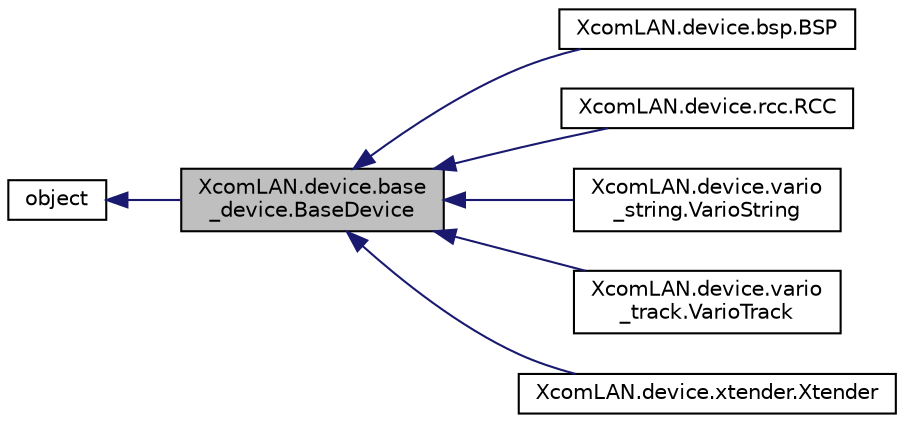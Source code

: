 digraph "XcomLAN.device.base_device.BaseDevice"
{
 // LATEX_PDF_SIZE
  edge [fontname="Helvetica",fontsize="10",labelfontname="Helvetica",labelfontsize="10"];
  node [fontname="Helvetica",fontsize="10",shape=record];
  rankdir="LR";
  Node1 [label="XcomLAN.device.base\l_device.BaseDevice",height=0.2,width=0.4,color="black", fillcolor="grey75", style="filled", fontcolor="black",tooltip=" "];
  Node2 -> Node1 [dir="back",color="midnightblue",fontsize="10",style="solid",fontname="Helvetica"];
  Node2 [label="object",height=0.2,width=0.4,color="black", fillcolor="white", style="filled",tooltip=" "];
  Node1 -> Node3 [dir="back",color="midnightblue",fontsize="10",style="solid",fontname="Helvetica"];
  Node3 [label="XcomLAN.device.bsp.BSP",height=0.2,width=0.4,color="black", fillcolor="white", style="filled",URL="$de/db7/class_xcom_l_a_n_1_1device_1_1bsp_1_1_b_s_p.html",tooltip=" "];
  Node1 -> Node4 [dir="back",color="midnightblue",fontsize="10",style="solid",fontname="Helvetica"];
  Node4 [label="XcomLAN.device.rcc.RCC",height=0.2,width=0.4,color="black", fillcolor="white", style="filled",URL="$de/d4e/class_xcom_l_a_n_1_1device_1_1rcc_1_1_r_c_c.html",tooltip=" "];
  Node1 -> Node5 [dir="back",color="midnightblue",fontsize="10",style="solid",fontname="Helvetica"];
  Node5 [label="XcomLAN.device.vario\l_string.VarioString",height=0.2,width=0.4,color="black", fillcolor="white", style="filled",URL="$dc/d66/class_xcom_l_a_n_1_1device_1_1vario__string_1_1_vario_string.html",tooltip=" "];
  Node1 -> Node6 [dir="back",color="midnightblue",fontsize="10",style="solid",fontname="Helvetica"];
  Node6 [label="XcomLAN.device.vario\l_track.VarioTrack",height=0.2,width=0.4,color="black", fillcolor="white", style="filled",URL="$d8/d23/class_xcom_l_a_n_1_1device_1_1vario__track_1_1_vario_track.html",tooltip=" "];
  Node1 -> Node7 [dir="back",color="midnightblue",fontsize="10",style="solid",fontname="Helvetica"];
  Node7 [label="XcomLAN.device.xtender.Xtender",height=0.2,width=0.4,color="black", fillcolor="white", style="filled",URL="$d7/ddf/class_xcom_l_a_n_1_1device_1_1xtender_1_1_xtender.html",tooltip=" "];
}

